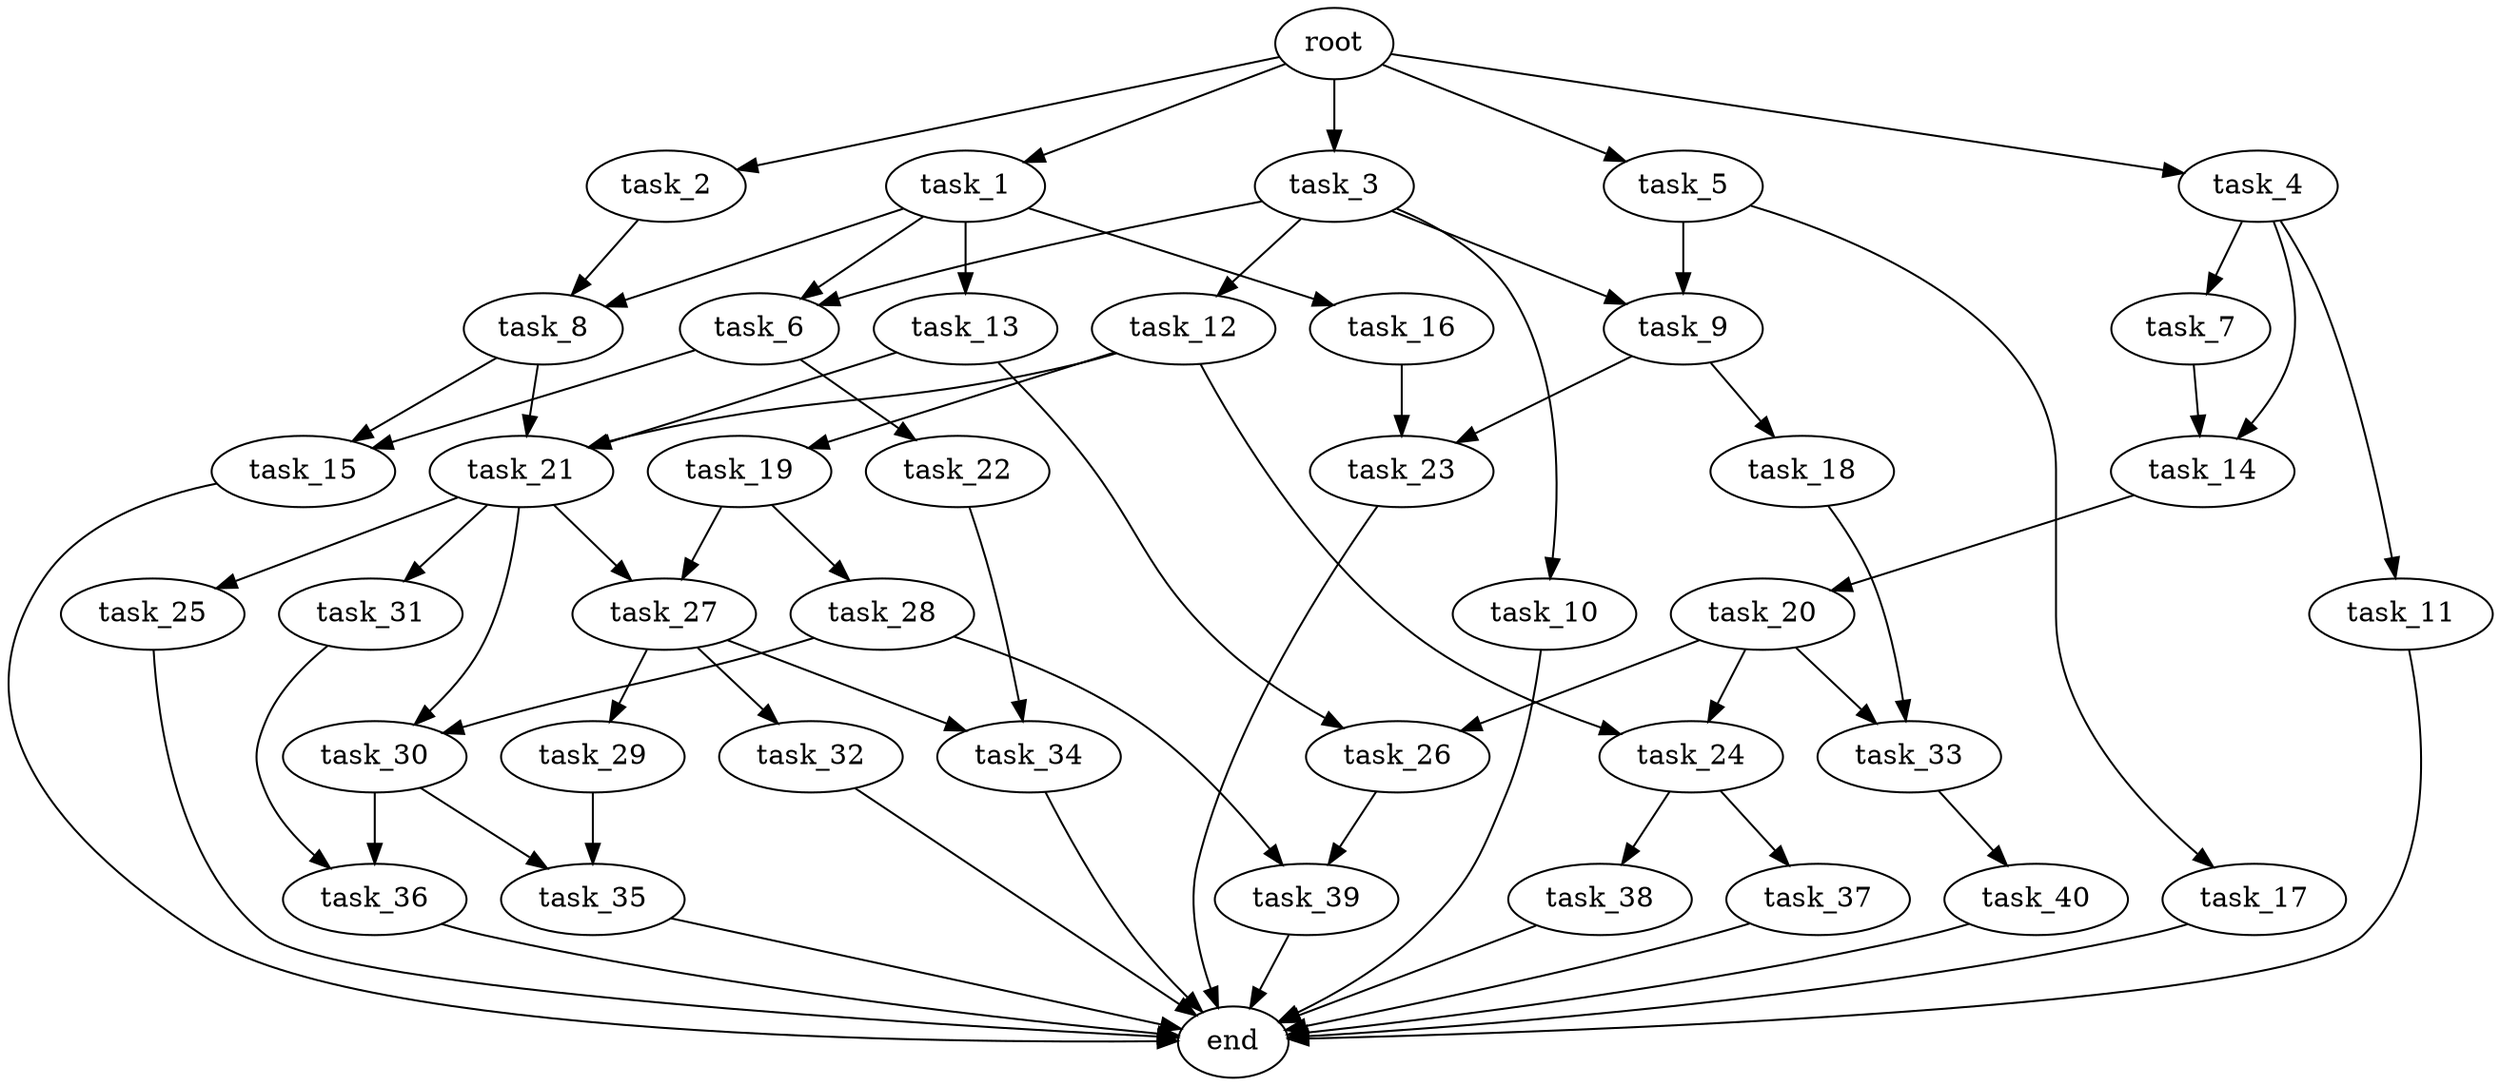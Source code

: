 digraph G {
  root [size="0.000000e+00"];
  task_1 [size="6.511600e+10"];
  task_2 [size="7.107845e+10"];
  task_3 [size="8.971967e+10"];
  task_4 [size="5.691240e+10"];
  task_5 [size="2.806517e+10"];
  task_6 [size="7.532879e+10"];
  task_7 [size="9.592674e+10"];
  task_8 [size="1.530753e+10"];
  task_9 [size="8.047372e+10"];
  task_10 [size="8.976161e+09"];
  task_11 [size="6.626979e+10"];
  task_12 [size="4.873468e+10"];
  task_13 [size="8.892796e+10"];
  task_14 [size="6.450485e+09"];
  task_15 [size="2.635696e+10"];
  task_16 [size="9.935476e+10"];
  task_17 [size="3.021679e+10"];
  task_18 [size="8.414882e+10"];
  task_19 [size="5.853951e+09"];
  task_20 [size="2.284581e+10"];
  task_21 [size="7.939598e+10"];
  task_22 [size="8.347317e+10"];
  task_23 [size="9.472545e+10"];
  task_24 [size="1.634532e+10"];
  task_25 [size="8.150852e+10"];
  task_26 [size="6.095410e+10"];
  task_27 [size="2.804029e+10"];
  task_28 [size="3.909044e+10"];
  task_29 [size="1.812559e+10"];
  task_30 [size="7.516313e+10"];
  task_31 [size="7.298597e+10"];
  task_32 [size="7.539163e+10"];
  task_33 [size="7.588001e+10"];
  task_34 [size="1.990504e+10"];
  task_35 [size="1.335632e+10"];
  task_36 [size="9.940169e+10"];
  task_37 [size="6.236461e+10"];
  task_38 [size="2.338497e+10"];
  task_39 [size="1.363785e+10"];
  task_40 [size="1.345286e+10"];
  end [size="0.000000e+00"];

  root -> task_1 [size="1.000000e-12"];
  root -> task_2 [size="1.000000e-12"];
  root -> task_3 [size="1.000000e-12"];
  root -> task_4 [size="1.000000e-12"];
  root -> task_5 [size="1.000000e-12"];
  task_1 -> task_6 [size="3.766440e+08"];
  task_1 -> task_8 [size="7.653767e+07"];
  task_1 -> task_13 [size="8.892796e+08"];
  task_1 -> task_16 [size="9.935476e+08"];
  task_2 -> task_8 [size="7.653767e+07"];
  task_3 -> task_6 [size="3.766440e+08"];
  task_3 -> task_9 [size="4.023686e+08"];
  task_3 -> task_10 [size="8.976161e+07"];
  task_3 -> task_12 [size="4.873468e+08"];
  task_4 -> task_7 [size="9.592674e+08"];
  task_4 -> task_11 [size="6.626979e+08"];
  task_4 -> task_14 [size="3.225243e+07"];
  task_5 -> task_9 [size="4.023686e+08"];
  task_5 -> task_17 [size="3.021679e+08"];
  task_6 -> task_15 [size="1.317848e+08"];
  task_6 -> task_22 [size="8.347317e+08"];
  task_7 -> task_14 [size="3.225243e+07"];
  task_8 -> task_15 [size="1.317848e+08"];
  task_8 -> task_21 [size="2.646533e+08"];
  task_9 -> task_18 [size="8.414882e+08"];
  task_9 -> task_23 [size="4.736272e+08"];
  task_10 -> end [size="1.000000e-12"];
  task_11 -> end [size="1.000000e-12"];
  task_12 -> task_19 [size="5.853951e+07"];
  task_12 -> task_21 [size="2.646533e+08"];
  task_12 -> task_24 [size="8.172659e+07"];
  task_13 -> task_21 [size="2.646533e+08"];
  task_13 -> task_26 [size="3.047705e+08"];
  task_14 -> task_20 [size="2.284581e+08"];
  task_15 -> end [size="1.000000e-12"];
  task_16 -> task_23 [size="4.736272e+08"];
  task_17 -> end [size="1.000000e-12"];
  task_18 -> task_33 [size="3.794000e+08"];
  task_19 -> task_27 [size="1.402014e+08"];
  task_19 -> task_28 [size="3.909044e+08"];
  task_20 -> task_24 [size="8.172659e+07"];
  task_20 -> task_26 [size="3.047705e+08"];
  task_20 -> task_33 [size="3.794000e+08"];
  task_21 -> task_25 [size="8.150852e+08"];
  task_21 -> task_27 [size="1.402014e+08"];
  task_21 -> task_30 [size="3.758156e+08"];
  task_21 -> task_31 [size="7.298597e+08"];
  task_22 -> task_34 [size="9.952521e+07"];
  task_23 -> end [size="1.000000e-12"];
  task_24 -> task_37 [size="6.236461e+08"];
  task_24 -> task_38 [size="2.338497e+08"];
  task_25 -> end [size="1.000000e-12"];
  task_26 -> task_39 [size="6.818927e+07"];
  task_27 -> task_29 [size="1.812559e+08"];
  task_27 -> task_32 [size="7.539163e+08"];
  task_27 -> task_34 [size="9.952521e+07"];
  task_28 -> task_30 [size="3.758156e+08"];
  task_28 -> task_39 [size="6.818927e+07"];
  task_29 -> task_35 [size="6.678161e+07"];
  task_30 -> task_35 [size="6.678161e+07"];
  task_30 -> task_36 [size="4.970084e+08"];
  task_31 -> task_36 [size="4.970084e+08"];
  task_32 -> end [size="1.000000e-12"];
  task_33 -> task_40 [size="1.345286e+08"];
  task_34 -> end [size="1.000000e-12"];
  task_35 -> end [size="1.000000e-12"];
  task_36 -> end [size="1.000000e-12"];
  task_37 -> end [size="1.000000e-12"];
  task_38 -> end [size="1.000000e-12"];
  task_39 -> end [size="1.000000e-12"];
  task_40 -> end [size="1.000000e-12"];
}
